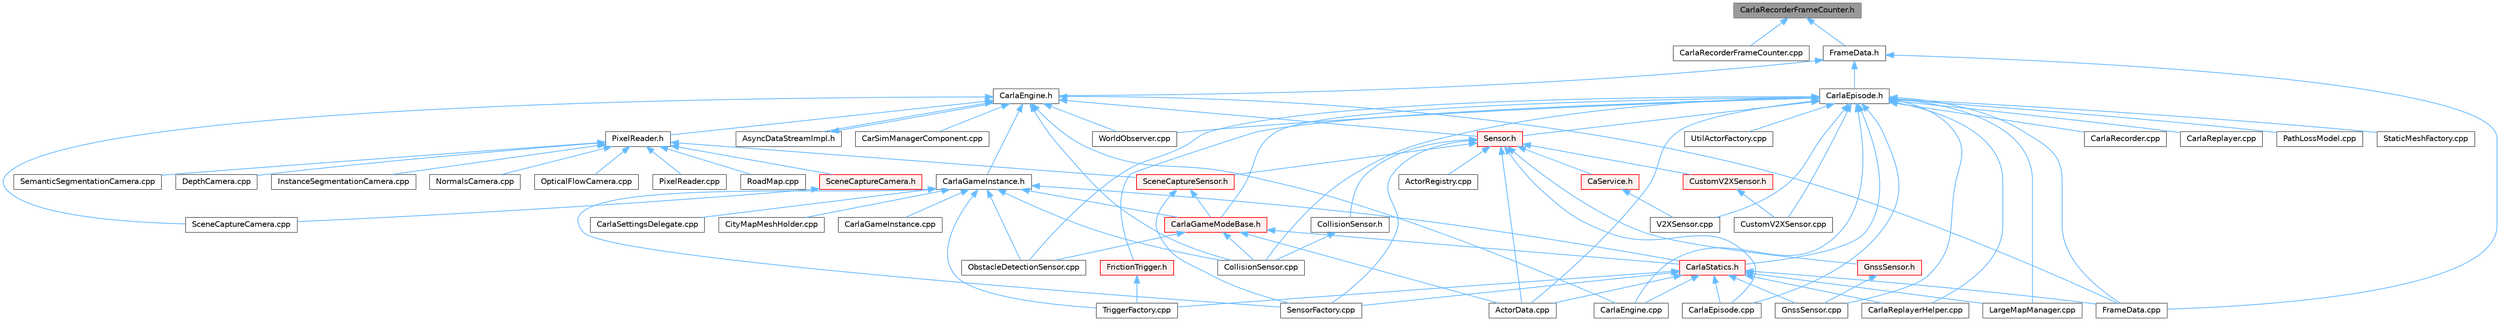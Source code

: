 digraph "CarlaRecorderFrameCounter.h"
{
 // INTERACTIVE_SVG=YES
 // LATEX_PDF_SIZE
  bgcolor="transparent";
  edge [fontname=Helvetica,fontsize=10,labelfontname=Helvetica,labelfontsize=10];
  node [fontname=Helvetica,fontsize=10,shape=box,height=0.2,width=0.4];
  Node1 [id="Node000001",label="CarlaRecorderFrameCounter.h",height=0.2,width=0.4,color="gray40", fillcolor="grey60", style="filled", fontcolor="black",tooltip=" "];
  Node1 -> Node2 [id="edge1_Node000001_Node000002",dir="back",color="steelblue1",style="solid",tooltip=" "];
  Node2 [id="Node000002",label="CarlaRecorderFrameCounter.cpp",height=0.2,width=0.4,color="grey40", fillcolor="white", style="filled",URL="$d9/dc7/CarlaRecorderFrameCounter_8cpp.html",tooltip=" "];
  Node1 -> Node3 [id="edge2_Node000001_Node000003",dir="back",color="steelblue1",style="solid",tooltip=" "];
  Node3 [id="Node000003",label="FrameData.h",height=0.2,width=0.4,color="grey40", fillcolor="white", style="filled",URL="$d2/df1/FrameData_8h.html",tooltip=" "];
  Node3 -> Node4 [id="edge3_Node000003_Node000004",dir="back",color="steelblue1",style="solid",tooltip=" "];
  Node4 [id="Node000004",label="CarlaEngine.h",height=0.2,width=0.4,color="grey40", fillcolor="white", style="filled",URL="$d0/d11/CarlaEngine_8h.html",tooltip=" "];
  Node4 -> Node5 [id="edge4_Node000004_Node000005",dir="back",color="steelblue1",style="solid",tooltip=" "];
  Node5 [id="Node000005",label="AsyncDataStreamImpl.h",height=0.2,width=0.4,color="grey40", fillcolor="white", style="filled",URL="$d0/d17/AsyncDataStreamImpl_8h.html",tooltip=" "];
  Node5 -> Node4 [id="edge5_Node000005_Node000004",dir="back",color="steelblue1",style="solid",tooltip=" "];
  Node4 -> Node6 [id="edge6_Node000004_Node000006",dir="back",color="steelblue1",style="solid",tooltip=" "];
  Node6 [id="Node000006",label="CarSimManagerComponent.cpp",height=0.2,width=0.4,color="grey40", fillcolor="white", style="filled",URL="$d2/d56/CarSimManagerComponent_8cpp.html",tooltip=" "];
  Node4 -> Node7 [id="edge7_Node000004_Node000007",dir="back",color="steelblue1",style="solid",tooltip=" "];
  Node7 [id="Node000007",label="CarlaEngine.cpp",height=0.2,width=0.4,color="grey40", fillcolor="white", style="filled",URL="$d6/da1/CarlaEngine_8cpp.html",tooltip=" "];
  Node4 -> Node8 [id="edge8_Node000004_Node000008",dir="back",color="steelblue1",style="solid",tooltip=" "];
  Node8 [id="Node000008",label="CarlaGameInstance.h",height=0.2,width=0.4,color="grey40", fillcolor="white", style="filled",URL="$d2/dba/CarlaGameInstance_8h.html",tooltip=" "];
  Node8 -> Node9 [id="edge9_Node000008_Node000009",dir="back",color="steelblue1",style="solid",tooltip=" "];
  Node9 [id="Node000009",label="CarlaGameInstance.cpp",height=0.2,width=0.4,color="grey40", fillcolor="white", style="filled",URL="$d0/d19/CarlaGameInstance_8cpp.html",tooltip=" "];
  Node8 -> Node10 [id="edge10_Node000008_Node000010",dir="back",color="steelblue1",style="solid",tooltip=" "];
  Node10 [id="Node000010",label="CarlaGameModeBase.h",height=0.2,width=0.4,color="red", fillcolor="#FFF0F0", style="filled",URL="$d3/d49/CarlaGameModeBase_8h.html",tooltip=" "];
  Node10 -> Node11 [id="edge11_Node000010_Node000011",dir="back",color="steelblue1",style="solid",tooltip=" "];
  Node11 [id="Node000011",label="ActorData.cpp",height=0.2,width=0.4,color="grey40", fillcolor="white", style="filled",URL="$da/d7f/ActorData_8cpp.html",tooltip=" "];
  Node10 -> Node13 [id="edge12_Node000010_Node000013",dir="back",color="steelblue1",style="solid",tooltip=" "];
  Node13 [id="Node000013",label="CarlaStatics.h",height=0.2,width=0.4,color="red", fillcolor="#FFF0F0", style="filled",URL="$d9/dc8/CarlaStatics_8h.html",tooltip=" "];
  Node13 -> Node11 [id="edge13_Node000013_Node000011",dir="back",color="steelblue1",style="solid",tooltip=" "];
  Node13 -> Node7 [id="edge14_Node000013_Node000007",dir="back",color="steelblue1",style="solid",tooltip=" "];
  Node13 -> Node16 [id="edge15_Node000013_Node000016",dir="back",color="steelblue1",style="solid",tooltip=" "];
  Node16 [id="Node000016",label="CarlaEpisode.cpp",height=0.2,width=0.4,color="grey40", fillcolor="white", style="filled",URL="$d6/dd9/CarlaEpisode_8cpp.html",tooltip=" "];
  Node13 -> Node18 [id="edge16_Node000013_Node000018",dir="back",color="steelblue1",style="solid",tooltip=" "];
  Node18 [id="Node000018",label="CarlaReplayerHelper.cpp",height=0.2,width=0.4,color="grey40", fillcolor="white", style="filled",URL="$d2/d32/CarlaReplayerHelper_8cpp.html",tooltip=" "];
  Node13 -> Node24 [id="edge17_Node000013_Node000024",dir="back",color="steelblue1",style="solid",tooltip=" "];
  Node24 [id="Node000024",label="FrameData.cpp",height=0.2,width=0.4,color="grey40", fillcolor="white", style="filled",URL="$df/d8a/FrameData_8cpp.html",tooltip=" "];
  Node13 -> Node25 [id="edge18_Node000013_Node000025",dir="back",color="steelblue1",style="solid",tooltip=" "];
  Node25 [id="Node000025",label="GnssSensor.cpp",height=0.2,width=0.4,color="grey40", fillcolor="white", style="filled",URL="$d7/d22/GnssSensor_8cpp.html",tooltip=" "];
  Node13 -> Node26 [id="edge19_Node000013_Node000026",dir="back",color="steelblue1",style="solid",tooltip=" "];
  Node26 [id="Node000026",label="LargeMapManager.cpp",height=0.2,width=0.4,color="grey40", fillcolor="white", style="filled",URL="$df/d6c/LargeMapManager_8cpp.html",tooltip=" "];
  Node13 -> Node32 [id="edge20_Node000013_Node000032",dir="back",color="steelblue1",style="solid",tooltip=" "];
  Node32 [id="Node000032",label="SensorFactory.cpp",height=0.2,width=0.4,color="grey40", fillcolor="white", style="filled",URL="$d0/dde/SensorFactory_8cpp.html",tooltip=" "];
  Node13 -> Node39 [id="edge21_Node000013_Node000039",dir="back",color="steelblue1",style="solid",tooltip=" "];
  Node39 [id="Node000039",label="TriggerFactory.cpp",height=0.2,width=0.4,color="grey40", fillcolor="white", style="filled",URL="$d3/da1/TriggerFactory_8cpp.html",tooltip=" "];
  Node10 -> Node42 [id="edge22_Node000010_Node000042",dir="back",color="steelblue1",style="solid",tooltip=" "];
  Node42 [id="Node000042",label="CollisionSensor.cpp",height=0.2,width=0.4,color="grey40", fillcolor="white", style="filled",URL="$da/df0/CollisionSensor_8cpp.html",tooltip=" "];
  Node10 -> Node43 [id="edge23_Node000010_Node000043",dir="back",color="steelblue1",style="solid",tooltip=" "];
  Node43 [id="Node000043",label="ObstacleDetectionSensor.cpp",height=0.2,width=0.4,color="grey40", fillcolor="white", style="filled",URL="$d2/d70/ObstacleDetectionSensor_8cpp.html",tooltip=" "];
  Node8 -> Node44 [id="edge24_Node000008_Node000044",dir="back",color="steelblue1",style="solid",tooltip=" "];
  Node44 [id="Node000044",label="CarlaSettingsDelegate.cpp",height=0.2,width=0.4,color="grey40", fillcolor="white", style="filled",URL="$d1/d4c/CarlaSettingsDelegate_8cpp.html",tooltip=" "];
  Node8 -> Node13 [id="edge25_Node000008_Node000013",dir="back",color="steelblue1",style="solid",tooltip=" "];
  Node8 -> Node45 [id="edge26_Node000008_Node000045",dir="back",color="steelblue1",style="solid",tooltip=" "];
  Node45 [id="Node000045",label="CityMapMeshHolder.cpp",height=0.2,width=0.4,color="grey40", fillcolor="white", style="filled",URL="$d6/ddf/CityMapMeshHolder_8cpp.html",tooltip=" "];
  Node8 -> Node42 [id="edge27_Node000008_Node000042",dir="back",color="steelblue1",style="solid",tooltip=" "];
  Node8 -> Node43 [id="edge28_Node000008_Node000043",dir="back",color="steelblue1",style="solid",tooltip=" "];
  Node8 -> Node32 [id="edge29_Node000008_Node000032",dir="back",color="steelblue1",style="solid",tooltip=" "];
  Node8 -> Node39 [id="edge30_Node000008_Node000039",dir="back",color="steelblue1",style="solid",tooltip=" "];
  Node4 -> Node42 [id="edge31_Node000004_Node000042",dir="back",color="steelblue1",style="solid",tooltip=" "];
  Node4 -> Node24 [id="edge32_Node000004_Node000024",dir="back",color="steelblue1",style="solid",tooltip=" "];
  Node4 -> Node46 [id="edge33_Node000004_Node000046",dir="back",color="steelblue1",style="solid",tooltip=" "];
  Node46 [id="Node000046",label="PixelReader.h",height=0.2,width=0.4,color="grey40", fillcolor="white", style="filled",URL="$df/d2e/PixelReader_8h.html",tooltip=" "];
  Node46 -> Node47 [id="edge34_Node000046_Node000047",dir="back",color="steelblue1",style="solid",tooltip=" "];
  Node47 [id="Node000047",label="DepthCamera.cpp",height=0.2,width=0.4,color="grey40", fillcolor="white", style="filled",URL="$d7/d0e/DepthCamera_8cpp.html",tooltip=" "];
  Node46 -> Node48 [id="edge35_Node000046_Node000048",dir="back",color="steelblue1",style="solid",tooltip=" "];
  Node48 [id="Node000048",label="InstanceSegmentationCamera.cpp",height=0.2,width=0.4,color="grey40", fillcolor="white", style="filled",URL="$d6/dcd/InstanceSegmentationCamera_8cpp.html",tooltip=" "];
  Node46 -> Node49 [id="edge36_Node000046_Node000049",dir="back",color="steelblue1",style="solid",tooltip=" "];
  Node49 [id="Node000049",label="NormalsCamera.cpp",height=0.2,width=0.4,color="grey40", fillcolor="white", style="filled",URL="$d6/d81/NormalsCamera_8cpp.html",tooltip=" "];
  Node46 -> Node50 [id="edge37_Node000046_Node000050",dir="back",color="steelblue1",style="solid",tooltip=" "];
  Node50 [id="Node000050",label="OpticalFlowCamera.cpp",height=0.2,width=0.4,color="grey40", fillcolor="white", style="filled",URL="$d0/d58/OpticalFlowCamera_8cpp.html",tooltip=" "];
  Node46 -> Node51 [id="edge38_Node000046_Node000051",dir="back",color="steelblue1",style="solid",tooltip=" "];
  Node51 [id="Node000051",label="PixelReader.cpp",height=0.2,width=0.4,color="grey40", fillcolor="white", style="filled",URL="$dc/db0/PixelReader_8cpp.html",tooltip=" "];
  Node46 -> Node52 [id="edge39_Node000046_Node000052",dir="back",color="steelblue1",style="solid",tooltip=" "];
  Node52 [id="Node000052",label="RoadMap.cpp",height=0.2,width=0.4,color="grey40", fillcolor="white", style="filled",URL="$d2/de5/RoadMap_8cpp.html",tooltip=" "];
  Node46 -> Node53 [id="edge40_Node000046_Node000053",dir="back",color="steelblue1",style="solid",tooltip=" "];
  Node53 [id="Node000053",label="SceneCaptureCamera.h",height=0.2,width=0.4,color="red", fillcolor="#FFF0F0", style="filled",URL="$dc/d56/SceneCaptureCamera_8h.html",tooltip=" "];
  Node53 -> Node54 [id="edge41_Node000053_Node000054",dir="back",color="steelblue1",style="solid",tooltip=" "];
  Node54 [id="Node000054",label="SceneCaptureCamera.cpp",height=0.2,width=0.4,color="grey40", fillcolor="white", style="filled",URL="$d1/dec/SceneCaptureCamera_8cpp.html",tooltip=" "];
  Node46 -> Node56 [id="edge42_Node000046_Node000056",dir="back",color="steelblue1",style="solid",tooltip=" "];
  Node56 [id="Node000056",label="SceneCaptureSensor.h",height=0.2,width=0.4,color="red", fillcolor="#FFF0F0", style="filled",URL="$d8/d95/SceneCaptureSensor_8h.html",tooltip=" "];
  Node56 -> Node10 [id="edge43_Node000056_Node000010",dir="back",color="steelblue1",style="solid",tooltip=" "];
  Node56 -> Node32 [id="edge44_Node000056_Node000032",dir="back",color="steelblue1",style="solid",tooltip=" "];
  Node46 -> Node70 [id="edge45_Node000046_Node000070",dir="back",color="steelblue1",style="solid",tooltip=" "];
  Node70 [id="Node000070",label="SemanticSegmentationCamera.cpp",height=0.2,width=0.4,color="grey40", fillcolor="white", style="filled",URL="$d9/d38/SemanticSegmentationCamera_8cpp.html",tooltip=" "];
  Node4 -> Node54 [id="edge46_Node000004_Node000054",dir="back",color="steelblue1",style="solid",tooltip=" "];
  Node4 -> Node72 [id="edge47_Node000004_Node000072",dir="back",color="steelblue1",style="solid",tooltip=" "];
  Node72 [id="Node000072",label="Sensor.h",height=0.2,width=0.4,color="red", fillcolor="#FFF0F0", style="filled",URL="$d7/d7d/Unreal_2CarlaUE4_2Plugins_2Carla_2Source_2Carla_2Sensor_2Sensor_8h.html",tooltip=" "];
  Node72 -> Node11 [id="edge48_Node000072_Node000011",dir="back",color="steelblue1",style="solid",tooltip=" "];
  Node72 -> Node73 [id="edge49_Node000072_Node000073",dir="back",color="steelblue1",style="solid",tooltip=" "];
  Node73 [id="Node000073",label="ActorRegistry.cpp",height=0.2,width=0.4,color="grey40", fillcolor="white", style="filled",URL="$d3/df3/ActorRegistry_8cpp.html",tooltip=" "];
  Node72 -> Node74 [id="edge50_Node000072_Node000074",dir="back",color="steelblue1",style="solid",tooltip=" "];
  Node74 [id="Node000074",label="CaService.h",height=0.2,width=0.4,color="red", fillcolor="#FFF0F0", style="filled",URL="$df/dd8/CaService_8h.html",tooltip=" "];
  Node74 -> Node76 [id="edge51_Node000074_Node000076",dir="back",color="steelblue1",style="solid",tooltip=" "];
  Node76 [id="Node000076",label="V2XSensor.cpp",height=0.2,width=0.4,color="grey40", fillcolor="white", style="filled",URL="$d2/df9/V2XSensor_8cpp.html",tooltip=" "];
  Node72 -> Node16 [id="edge52_Node000072_Node000016",dir="back",color="steelblue1",style="solid",tooltip=" "];
  Node72 -> Node91 [id="edge53_Node000072_Node000091",dir="back",color="steelblue1",style="solid",tooltip=" "];
  Node91 [id="Node000091",label="CollisionSensor.h",height=0.2,width=0.4,color="grey40", fillcolor="white", style="filled",URL="$d3/dd6/CollisionSensor_8h.html",tooltip=" "];
  Node91 -> Node42 [id="edge54_Node000091_Node000042",dir="back",color="steelblue1",style="solid",tooltip=" "];
  Node72 -> Node92 [id="edge55_Node000072_Node000092",dir="back",color="steelblue1",style="solid",tooltip=" "];
  Node92 [id="Node000092",label="CustomV2XSensor.h",height=0.2,width=0.4,color="red", fillcolor="#FFF0F0", style="filled",URL="$df/d4b/CustomV2XSensor_8h.html",tooltip=" "];
  Node92 -> Node82 [id="edge56_Node000092_Node000082",dir="back",color="steelblue1",style="solid",tooltip=" "];
  Node82 [id="Node000082",label="CustomV2XSensor.cpp",height=0.2,width=0.4,color="grey40", fillcolor="white", style="filled",URL="$d8/d97/CustomV2XSensor_8cpp.html",tooltip=" "];
  Node72 -> Node93 [id="edge57_Node000072_Node000093",dir="back",color="steelblue1",style="solid",tooltip=" "];
  Node93 [id="Node000093",label="GnssSensor.h",height=0.2,width=0.4,color="red", fillcolor="#FFF0F0", style="filled",URL="$d9/d73/GnssSensor_8h.html",tooltip=" "];
  Node93 -> Node25 [id="edge58_Node000093_Node000025",dir="back",color="steelblue1",style="solid",tooltip=" "];
  Node72 -> Node56 [id="edge59_Node000072_Node000056",dir="back",color="steelblue1",style="solid",tooltip=" "];
  Node72 -> Node32 [id="edge60_Node000072_Node000032",dir="back",color="steelblue1",style="solid",tooltip=" "];
  Node4 -> Node98 [id="edge61_Node000004_Node000098",dir="back",color="steelblue1",style="solid",tooltip=" "];
  Node98 [id="Node000098",label="WorldObserver.cpp",height=0.2,width=0.4,color="grey40", fillcolor="white", style="filled",URL="$d9/de7/WorldObserver_8cpp.html",tooltip=" "];
  Node3 -> Node99 [id="edge62_Node000003_Node000099",dir="back",color="steelblue1",style="solid",tooltip=" "];
  Node99 [id="Node000099",label="CarlaEpisode.h",height=0.2,width=0.4,color="grey40", fillcolor="white", style="filled",URL="$de/db8/CarlaEpisode_8h.html",tooltip=" "];
  Node99 -> Node11 [id="edge63_Node000099_Node000011",dir="back",color="steelblue1",style="solid",tooltip=" "];
  Node99 -> Node7 [id="edge64_Node000099_Node000007",dir="back",color="steelblue1",style="solid",tooltip=" "];
  Node99 -> Node16 [id="edge65_Node000099_Node000016",dir="back",color="steelblue1",style="solid",tooltip=" "];
  Node99 -> Node10 [id="edge66_Node000099_Node000010",dir="back",color="steelblue1",style="solid",tooltip=" "];
  Node99 -> Node100 [id="edge67_Node000099_Node000100",dir="back",color="steelblue1",style="solid",tooltip=" "];
  Node100 [id="Node000100",label="CarlaRecorder.cpp",height=0.2,width=0.4,color="grey40", fillcolor="white", style="filled",URL="$da/d49/CarlaRecorder_8cpp.html",tooltip=" "];
  Node99 -> Node101 [id="edge68_Node000099_Node000101",dir="back",color="steelblue1",style="solid",tooltip=" "];
  Node101 [id="Node000101",label="CarlaReplayer.cpp",height=0.2,width=0.4,color="grey40", fillcolor="white", style="filled",URL="$db/dba/CarlaReplayer_8cpp.html",tooltip=" "];
  Node99 -> Node18 [id="edge69_Node000099_Node000018",dir="back",color="steelblue1",style="solid",tooltip=" "];
  Node99 -> Node13 [id="edge70_Node000099_Node000013",dir="back",color="steelblue1",style="solid",tooltip=" "];
  Node99 -> Node42 [id="edge71_Node000099_Node000042",dir="back",color="steelblue1",style="solid",tooltip=" "];
  Node99 -> Node82 [id="edge72_Node000099_Node000082",dir="back",color="steelblue1",style="solid",tooltip=" "];
  Node99 -> Node24 [id="edge73_Node000099_Node000024",dir="back",color="steelblue1",style="solid",tooltip=" "];
  Node99 -> Node102 [id="edge74_Node000099_Node000102",dir="back",color="steelblue1",style="solid",tooltip=" "];
  Node102 [id="Node000102",label="FrictionTrigger.h",height=0.2,width=0.4,color="red", fillcolor="#FFF0F0", style="filled",URL="$d4/d30/FrictionTrigger_8h.html",tooltip=" "];
  Node102 -> Node39 [id="edge75_Node000102_Node000039",dir="back",color="steelblue1",style="solid",tooltip=" "];
  Node99 -> Node25 [id="edge76_Node000099_Node000025",dir="back",color="steelblue1",style="solid",tooltip=" "];
  Node99 -> Node26 [id="edge77_Node000099_Node000026",dir="back",color="steelblue1",style="solid",tooltip=" "];
  Node99 -> Node43 [id="edge78_Node000099_Node000043",dir="back",color="steelblue1",style="solid",tooltip=" "];
  Node99 -> Node104 [id="edge79_Node000099_Node000104",dir="back",color="steelblue1",style="solid",tooltip=" "];
  Node104 [id="Node000104",label="PathLossModel.cpp",height=0.2,width=0.4,color="grey40", fillcolor="white", style="filled",URL="$d9/dcb/PathLossModel_8cpp.html",tooltip=" "];
  Node99 -> Node72 [id="edge80_Node000099_Node000072",dir="back",color="steelblue1",style="solid",tooltip=" "];
  Node99 -> Node89 [id="edge81_Node000099_Node000089",dir="back",color="steelblue1",style="solid",tooltip=" "];
  Node89 [id="Node000089",label="StaticMeshFactory.cpp",height=0.2,width=0.4,color="grey40", fillcolor="white", style="filled",URL="$d7/dc4/StaticMeshFactory_8cpp.html",tooltip=" "];
  Node99 -> Node90 [id="edge82_Node000099_Node000090",dir="back",color="steelblue1",style="solid",tooltip=" "];
  Node90 [id="Node000090",label="UtilActorFactory.cpp",height=0.2,width=0.4,color="grey40", fillcolor="white", style="filled",URL="$dc/df0/UtilActorFactory_8cpp.html",tooltip=" "];
  Node99 -> Node76 [id="edge83_Node000099_Node000076",dir="back",color="steelblue1",style="solid",tooltip=" "];
  Node99 -> Node98 [id="edge84_Node000099_Node000098",dir="back",color="steelblue1",style="solid",tooltip=" "];
  Node3 -> Node24 [id="edge85_Node000003_Node000024",dir="back",color="steelblue1",style="solid",tooltip=" "];
}
